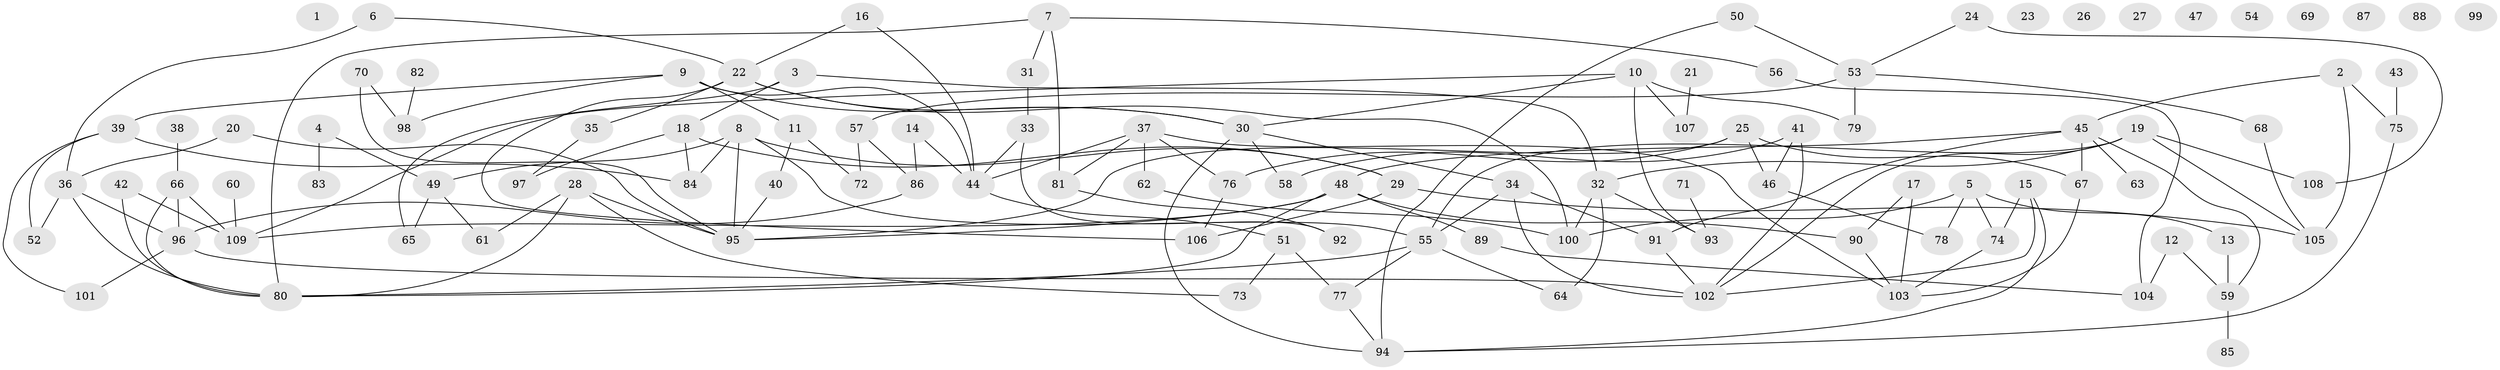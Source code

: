 // coarse degree distribution, {0: 0.13333333333333333, 4: 0.09333333333333334, 5: 0.08, 1: 0.09333333333333334, 7: 0.05333333333333334, 8: 0.02666666666666667, 3: 0.16, 2: 0.24, 6: 0.08, 9: 0.04}
// Generated by graph-tools (version 1.1) at 2025/41/03/06/25 10:41:19]
// undirected, 109 vertices, 156 edges
graph export_dot {
graph [start="1"]
  node [color=gray90,style=filled];
  1;
  2;
  3;
  4;
  5;
  6;
  7;
  8;
  9;
  10;
  11;
  12;
  13;
  14;
  15;
  16;
  17;
  18;
  19;
  20;
  21;
  22;
  23;
  24;
  25;
  26;
  27;
  28;
  29;
  30;
  31;
  32;
  33;
  34;
  35;
  36;
  37;
  38;
  39;
  40;
  41;
  42;
  43;
  44;
  45;
  46;
  47;
  48;
  49;
  50;
  51;
  52;
  53;
  54;
  55;
  56;
  57;
  58;
  59;
  60;
  61;
  62;
  63;
  64;
  65;
  66;
  67;
  68;
  69;
  70;
  71;
  72;
  73;
  74;
  75;
  76;
  77;
  78;
  79;
  80;
  81;
  82;
  83;
  84;
  85;
  86;
  87;
  88;
  89;
  90;
  91;
  92;
  93;
  94;
  95;
  96;
  97;
  98;
  99;
  100;
  101;
  102;
  103;
  104;
  105;
  106;
  107;
  108;
  109;
  2 -- 45;
  2 -- 75;
  2 -- 105;
  3 -- 18;
  3 -- 32;
  3 -- 65;
  4 -- 49;
  4 -- 83;
  5 -- 13;
  5 -- 74;
  5 -- 78;
  5 -- 100;
  6 -- 22;
  6 -- 36;
  7 -- 31;
  7 -- 56;
  7 -- 80;
  7 -- 81;
  8 -- 29;
  8 -- 49;
  8 -- 55;
  8 -- 84;
  8 -- 95;
  9 -- 11;
  9 -- 30;
  9 -- 39;
  9 -- 44;
  9 -- 98;
  10 -- 30;
  10 -- 79;
  10 -- 93;
  10 -- 107;
  10 -- 109;
  11 -- 40;
  11 -- 72;
  12 -- 59;
  12 -- 104;
  13 -- 59;
  14 -- 44;
  14 -- 86;
  15 -- 74;
  15 -- 94;
  15 -- 102;
  16 -- 22;
  16 -- 44;
  17 -- 90;
  17 -- 103;
  18 -- 29;
  18 -- 84;
  18 -- 97;
  19 -- 32;
  19 -- 55;
  19 -- 102;
  19 -- 105;
  19 -- 108;
  20 -- 36;
  20 -- 95;
  21 -- 107;
  22 -- 30;
  22 -- 35;
  22 -- 100;
  22 -- 106;
  24 -- 53;
  24 -- 108;
  25 -- 46;
  25 -- 67;
  25 -- 76;
  25 -- 95;
  28 -- 61;
  28 -- 73;
  28 -- 80;
  28 -- 95;
  29 -- 105;
  29 -- 106;
  30 -- 34;
  30 -- 58;
  30 -- 94;
  31 -- 33;
  32 -- 64;
  32 -- 93;
  32 -- 100;
  33 -- 44;
  33 -- 92;
  34 -- 55;
  34 -- 91;
  34 -- 102;
  35 -- 97;
  36 -- 52;
  36 -- 80;
  36 -- 96;
  37 -- 44;
  37 -- 62;
  37 -- 76;
  37 -- 81;
  37 -- 103;
  38 -- 66;
  39 -- 52;
  39 -- 84;
  39 -- 101;
  40 -- 95;
  41 -- 46;
  41 -- 58;
  41 -- 102;
  42 -- 80;
  42 -- 109;
  43 -- 75;
  44 -- 51;
  45 -- 48;
  45 -- 59;
  45 -- 63;
  45 -- 67;
  45 -- 91;
  46 -- 78;
  48 -- 80;
  48 -- 89;
  48 -- 90;
  48 -- 95;
  48 -- 109;
  49 -- 61;
  49 -- 65;
  50 -- 53;
  50 -- 94;
  51 -- 73;
  51 -- 77;
  53 -- 57;
  53 -- 68;
  53 -- 79;
  55 -- 64;
  55 -- 77;
  55 -- 80;
  56 -- 104;
  57 -- 72;
  57 -- 86;
  59 -- 85;
  60 -- 109;
  62 -- 100;
  66 -- 80;
  66 -- 96;
  66 -- 109;
  67 -- 103;
  68 -- 105;
  70 -- 95;
  70 -- 98;
  71 -- 93;
  74 -- 103;
  75 -- 94;
  76 -- 106;
  77 -- 94;
  81 -- 92;
  82 -- 98;
  86 -- 96;
  89 -- 104;
  90 -- 103;
  91 -- 102;
  96 -- 101;
  96 -- 102;
}
